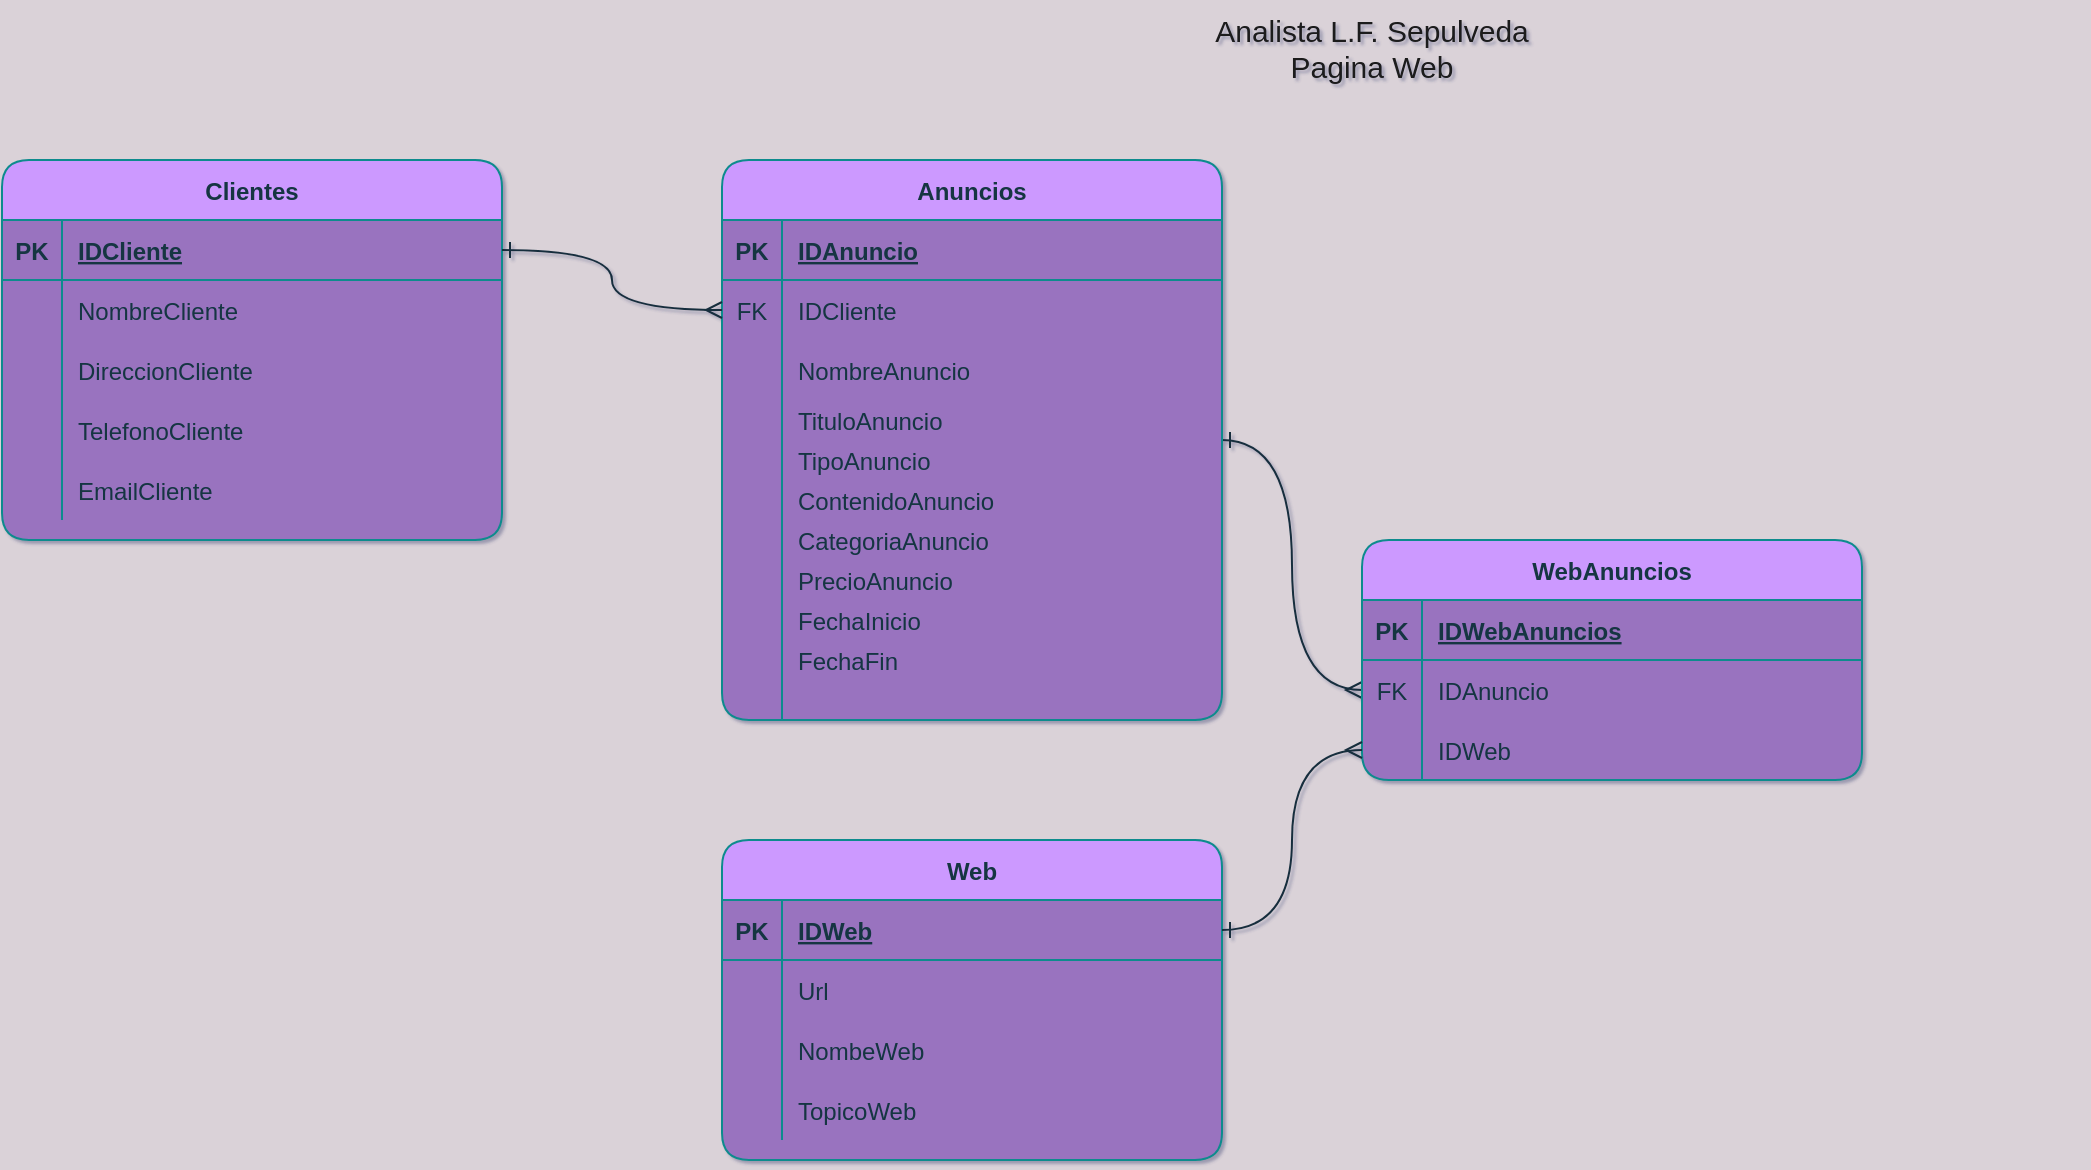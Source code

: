 <mxfile version="15.5.8" type="github">
  <diagram id="R2lEEEUBdFMjLlhIrx00" name="Page-1">
    <mxGraphModel dx="2146" dy="650" grid="1" gridSize="10" guides="1" tooltips="1" connect="1" arrows="1" fold="1" page="1" pageScale="1" pageWidth="850" pageHeight="1100" background="#DAD2D8" math="0" shadow="1" extFonts="Permanent Marker^https://fonts.googleapis.com/css?family=Permanent+Marker">
      <root>
        <mxCell id="0" />
        <mxCell id="1" parent="0" />
        <mxCell id="8X-OXVb_NeaaaaRVb3lo-3555" value="" style="edgeStyle=orthogonalEdgeStyle;curved=1;rounded=1;orthogonalLoop=1;jettySize=auto;html=1;fontColor=#1A1A1A;startArrow=ERone;startFill=0;endArrow=ERmany;endFill=0;strokeColor=#182E3E;entryX=0;entryY=0.5;entryDx=0;entryDy=0;" edge="1" parent="1" source="C-vyLk0tnHw3VtMMgP7b-2" target="8X-OXVb_NeaaaaRVb3lo-3525">
          <mxGeometry relative="1" as="geometry" />
        </mxCell>
        <mxCell id="C-vyLk0tnHw3VtMMgP7b-2" value="Anuncios" style="shape=table;startSize=30;container=1;collapsible=1;childLayout=tableLayout;fixedRows=1;rowLines=0;fontStyle=1;align=center;resizeLast=1;fillColor=#CC99FF;strokeColor=#0F8B8D;fontColor=#143642;rounded=1;gradientDirection=north;swimlaneFillColor=#9973BF;" parent="1" vertex="1">
          <mxGeometry x="-80" y="120" width="250" height="280" as="geometry" />
        </mxCell>
        <mxCell id="C-vyLk0tnHw3VtMMgP7b-3" value="" style="shape=partialRectangle;collapsible=0;dropTarget=0;pointerEvents=0;fillColor=none;points=[[0,0.5],[1,0.5]];portConstraint=eastwest;top=0;left=0;right=0;bottom=1;strokeColor=#0F8B8D;fontColor=#143642;rounded=1;" parent="C-vyLk0tnHw3VtMMgP7b-2" vertex="1">
          <mxGeometry y="30" width="250" height="30" as="geometry" />
        </mxCell>
        <mxCell id="C-vyLk0tnHw3VtMMgP7b-4" value="PK" style="shape=partialRectangle;overflow=hidden;connectable=0;fillColor=none;top=0;left=0;bottom=0;right=0;fontStyle=1;strokeColor=#0F8B8D;fontColor=#143642;rounded=1;" parent="C-vyLk0tnHw3VtMMgP7b-3" vertex="1">
          <mxGeometry width="30" height="30" as="geometry">
            <mxRectangle width="30" height="30" as="alternateBounds" />
          </mxGeometry>
        </mxCell>
        <mxCell id="C-vyLk0tnHw3VtMMgP7b-5" value="IDAnuncio" style="shape=partialRectangle;overflow=hidden;connectable=0;fillColor=none;top=0;left=0;bottom=0;right=0;align=left;spacingLeft=6;fontStyle=5;strokeColor=#0F8B8D;fontColor=#143642;rounded=1;" parent="C-vyLk0tnHw3VtMMgP7b-3" vertex="1">
          <mxGeometry x="30" width="220" height="30" as="geometry">
            <mxRectangle width="220" height="30" as="alternateBounds" />
          </mxGeometry>
        </mxCell>
        <mxCell id="C-vyLk0tnHw3VtMMgP7b-6" value="" style="shape=partialRectangle;collapsible=0;dropTarget=0;pointerEvents=0;fillColor=none;points=[[0,0.5],[1,0.5]];portConstraint=eastwest;top=0;left=0;right=0;bottom=0;strokeColor=#0F8B8D;fontColor=#143642;rounded=1;" parent="C-vyLk0tnHw3VtMMgP7b-2" vertex="1">
          <mxGeometry y="60" width="250" height="30" as="geometry" />
        </mxCell>
        <mxCell id="C-vyLk0tnHw3VtMMgP7b-7" value="FK" style="shape=partialRectangle;overflow=hidden;connectable=0;fillColor=none;top=0;left=0;bottom=0;right=0;strokeColor=#0F8B8D;fontColor=#143642;rounded=1;" parent="C-vyLk0tnHw3VtMMgP7b-6" vertex="1">
          <mxGeometry width="30" height="30" as="geometry">
            <mxRectangle width="30" height="30" as="alternateBounds" />
          </mxGeometry>
        </mxCell>
        <mxCell id="C-vyLk0tnHw3VtMMgP7b-8" value="IDCliente" style="shape=partialRectangle;overflow=hidden;connectable=0;fillColor=none;top=0;left=0;bottom=0;right=0;align=left;spacingLeft=6;strokeColor=#0F8B8D;fontColor=#143642;rounded=1;" parent="C-vyLk0tnHw3VtMMgP7b-6" vertex="1">
          <mxGeometry x="30" width="220" height="30" as="geometry">
            <mxRectangle width="220" height="30" as="alternateBounds" />
          </mxGeometry>
        </mxCell>
        <mxCell id="8X-OXVb_NeaaaaRVb3lo-75" value="" style="shape=partialRectangle;collapsible=0;dropTarget=0;pointerEvents=0;fillColor=none;points=[[0,0.5],[1,0.5]];portConstraint=eastwest;top=0;left=0;right=0;bottom=0;strokeColor=#0F8B8D;fontColor=#143642;rounded=1;" vertex="1" parent="C-vyLk0tnHw3VtMMgP7b-2">
          <mxGeometry y="90" width="250" height="30" as="geometry" />
        </mxCell>
        <mxCell id="8X-OXVb_NeaaaaRVb3lo-76" value="" style="shape=partialRectangle;overflow=hidden;connectable=0;fillColor=none;top=0;left=0;bottom=0;right=0;strokeColor=#0F8B8D;fontColor=#143642;rounded=1;" vertex="1" parent="8X-OXVb_NeaaaaRVb3lo-75">
          <mxGeometry width="30" height="30" as="geometry">
            <mxRectangle width="30" height="30" as="alternateBounds" />
          </mxGeometry>
        </mxCell>
        <mxCell id="8X-OXVb_NeaaaaRVb3lo-77" value="NombreAnuncio" style="shape=partialRectangle;overflow=hidden;connectable=0;fillColor=none;top=0;left=0;bottom=0;right=0;align=left;spacingLeft=6;strokeColor=#0F8B8D;fontColor=#143642;rounded=1;" vertex="1" parent="8X-OXVb_NeaaaaRVb3lo-75">
          <mxGeometry x="30" width="220" height="30" as="geometry">
            <mxRectangle width="220" height="30" as="alternateBounds" />
          </mxGeometry>
        </mxCell>
        <mxCell id="C-vyLk0tnHw3VtMMgP7b-9" value="" style="shape=partialRectangle;collapsible=0;dropTarget=0;pointerEvents=0;fillColor=none;points=[[0,0.5],[1,0.5]];portConstraint=eastwest;top=0;left=0;right=0;bottom=0;strokeColor=#0F8B8D;fontColor=#143642;rounded=1;" parent="C-vyLk0tnHw3VtMMgP7b-2" vertex="1">
          <mxGeometry y="120" width="250" height="20" as="geometry" />
        </mxCell>
        <mxCell id="C-vyLk0tnHw3VtMMgP7b-10" value="" style="shape=partialRectangle;overflow=hidden;connectable=0;fillColor=none;top=0;left=0;bottom=0;right=0;strokeColor=#0F8B8D;fontColor=#143642;rounded=1;" parent="C-vyLk0tnHw3VtMMgP7b-9" vertex="1">
          <mxGeometry width="30" height="20" as="geometry">
            <mxRectangle width="30" height="20" as="alternateBounds" />
          </mxGeometry>
        </mxCell>
        <mxCell id="C-vyLk0tnHw3VtMMgP7b-11" value="TituloAnuncio    " style="shape=partialRectangle;overflow=hidden;connectable=0;fillColor=none;top=0;left=0;bottom=0;right=0;align=left;spacingLeft=6;strokeColor=#0F8B8D;fontColor=#143642;rounded=1;" parent="C-vyLk0tnHw3VtMMgP7b-9" vertex="1">
          <mxGeometry x="30" width="220" height="20" as="geometry">
            <mxRectangle width="220" height="20" as="alternateBounds" />
          </mxGeometry>
        </mxCell>
        <mxCell id="8X-OXVb_NeaaaaRVb3lo-47" value="" style="shape=partialRectangle;collapsible=0;dropTarget=0;pointerEvents=0;fillColor=none;points=[[0,0.5],[1,0.5]];portConstraint=eastwest;top=0;left=0;right=0;bottom=0;strokeColor=#0F8B8D;fontColor=#143642;rounded=1;" vertex="1" parent="C-vyLk0tnHw3VtMMgP7b-2">
          <mxGeometry y="140" width="250" height="20" as="geometry" />
        </mxCell>
        <mxCell id="8X-OXVb_NeaaaaRVb3lo-48" value="" style="shape=partialRectangle;overflow=hidden;connectable=0;fillColor=none;top=0;left=0;bottom=0;right=0;strokeColor=#0F8B8D;fontColor=#143642;rounded=1;" vertex="1" parent="8X-OXVb_NeaaaaRVb3lo-47">
          <mxGeometry width="30" height="20" as="geometry">
            <mxRectangle width="30" height="20" as="alternateBounds" />
          </mxGeometry>
        </mxCell>
        <mxCell id="8X-OXVb_NeaaaaRVb3lo-49" value="TipoAnuncio" style="shape=partialRectangle;overflow=hidden;connectable=0;fillColor=none;top=0;left=0;bottom=0;right=0;align=left;spacingLeft=6;strokeColor=#0F8B8D;fontColor=#143642;rounded=1;" vertex="1" parent="8X-OXVb_NeaaaaRVb3lo-47">
          <mxGeometry x="30" width="220" height="20" as="geometry">
            <mxRectangle width="220" height="20" as="alternateBounds" />
          </mxGeometry>
        </mxCell>
        <mxCell id="8X-OXVb_NeaaaaRVb3lo-50" value="" style="shape=partialRectangle;collapsible=0;dropTarget=0;pointerEvents=0;fillColor=none;points=[[0,0.5],[1,0.5]];portConstraint=eastwest;top=0;left=0;right=0;bottom=0;strokeColor=#0F8B8D;fontColor=#143642;rounded=1;" vertex="1" parent="C-vyLk0tnHw3VtMMgP7b-2">
          <mxGeometry y="160" width="250" height="20" as="geometry" />
        </mxCell>
        <mxCell id="8X-OXVb_NeaaaaRVb3lo-51" value="" style="shape=partialRectangle;overflow=hidden;connectable=0;fillColor=none;top=0;left=0;bottom=0;right=0;strokeColor=#0F8B8D;fontColor=#143642;rounded=1;" vertex="1" parent="8X-OXVb_NeaaaaRVb3lo-50">
          <mxGeometry width="30" height="20" as="geometry">
            <mxRectangle width="30" height="20" as="alternateBounds" />
          </mxGeometry>
        </mxCell>
        <mxCell id="8X-OXVb_NeaaaaRVb3lo-52" value="ContenidoAnuncio" style="shape=partialRectangle;overflow=hidden;connectable=0;fillColor=none;top=0;left=0;bottom=0;right=0;align=left;spacingLeft=6;strokeColor=#0F8B8D;fontColor=#143642;rounded=1;" vertex="1" parent="8X-OXVb_NeaaaaRVb3lo-50">
          <mxGeometry x="30" width="220" height="20" as="geometry">
            <mxRectangle width="220" height="20" as="alternateBounds" />
          </mxGeometry>
        </mxCell>
        <mxCell id="8X-OXVb_NeaaaaRVb3lo-53" value="" style="shape=partialRectangle;collapsible=0;dropTarget=0;pointerEvents=0;fillColor=none;points=[[0,0.5],[1,0.5]];portConstraint=eastwest;top=0;left=0;right=0;bottom=0;strokeColor=#0F8B8D;fontColor=#143642;rounded=1;" vertex="1" parent="C-vyLk0tnHw3VtMMgP7b-2">
          <mxGeometry y="180" width="250" height="20" as="geometry" />
        </mxCell>
        <mxCell id="8X-OXVb_NeaaaaRVb3lo-54" value="" style="shape=partialRectangle;overflow=hidden;connectable=0;fillColor=none;top=0;left=0;bottom=0;right=0;strokeColor=#0F8B8D;fontColor=#143642;rounded=1;" vertex="1" parent="8X-OXVb_NeaaaaRVb3lo-53">
          <mxGeometry width="30" height="20" as="geometry">
            <mxRectangle width="30" height="20" as="alternateBounds" />
          </mxGeometry>
        </mxCell>
        <mxCell id="8X-OXVb_NeaaaaRVb3lo-55" value="CategoriaAnuncio" style="shape=partialRectangle;overflow=hidden;connectable=0;fillColor=none;top=0;left=0;bottom=0;right=0;align=left;spacingLeft=6;strokeColor=#0F8B8D;fontColor=#143642;rounded=1;" vertex="1" parent="8X-OXVb_NeaaaaRVb3lo-53">
          <mxGeometry x="30" width="220" height="20" as="geometry">
            <mxRectangle width="220" height="20" as="alternateBounds" />
          </mxGeometry>
        </mxCell>
        <mxCell id="8X-OXVb_NeaaaaRVb3lo-56" value="" style="shape=partialRectangle;collapsible=0;dropTarget=0;pointerEvents=0;fillColor=none;points=[[0,0.5],[1,0.5]];portConstraint=eastwest;top=0;left=0;right=0;bottom=0;strokeColor=#0F8B8D;fontColor=#143642;rounded=1;" vertex="1" parent="C-vyLk0tnHw3VtMMgP7b-2">
          <mxGeometry y="200" width="250" height="20" as="geometry" />
        </mxCell>
        <mxCell id="8X-OXVb_NeaaaaRVb3lo-57" value="" style="shape=partialRectangle;overflow=hidden;connectable=0;fillColor=none;top=0;left=0;bottom=0;right=0;strokeColor=#0F8B8D;fontColor=#143642;rounded=1;" vertex="1" parent="8X-OXVb_NeaaaaRVb3lo-56">
          <mxGeometry width="30" height="20" as="geometry">
            <mxRectangle width="30" height="20" as="alternateBounds" />
          </mxGeometry>
        </mxCell>
        <mxCell id="8X-OXVb_NeaaaaRVb3lo-58" value="PrecioAnuncio" style="shape=partialRectangle;overflow=hidden;connectable=0;fillColor=none;top=0;left=0;bottom=0;right=0;align=left;spacingLeft=6;strokeColor=#0F8B8D;fontColor=#143642;rounded=1;" vertex="1" parent="8X-OXVb_NeaaaaRVb3lo-56">
          <mxGeometry x="30" width="220" height="20" as="geometry">
            <mxRectangle width="220" height="20" as="alternateBounds" />
          </mxGeometry>
        </mxCell>
        <mxCell id="8X-OXVb_NeaaaaRVb3lo-59" value="" style="shape=partialRectangle;collapsible=0;dropTarget=0;pointerEvents=0;fillColor=none;points=[[0,0.5],[1,0.5]];portConstraint=eastwest;top=0;left=0;right=0;bottom=0;strokeColor=#0F8B8D;fontColor=#143642;rounded=1;" vertex="1" parent="C-vyLk0tnHw3VtMMgP7b-2">
          <mxGeometry y="220" width="250" height="20" as="geometry" />
        </mxCell>
        <mxCell id="8X-OXVb_NeaaaaRVb3lo-60" value="" style="shape=partialRectangle;overflow=hidden;connectable=0;fillColor=none;top=0;left=0;bottom=0;right=0;strokeColor=#0F8B8D;fontColor=#143642;rounded=1;" vertex="1" parent="8X-OXVb_NeaaaaRVb3lo-59">
          <mxGeometry width="30" height="20" as="geometry">
            <mxRectangle width="30" height="20" as="alternateBounds" />
          </mxGeometry>
        </mxCell>
        <mxCell id="8X-OXVb_NeaaaaRVb3lo-61" value="FechaInicio" style="shape=partialRectangle;overflow=hidden;connectable=0;fillColor=none;top=0;left=0;bottom=0;right=0;align=left;spacingLeft=6;strokeColor=#0F8B8D;fontColor=#143642;rounded=1;" vertex="1" parent="8X-OXVb_NeaaaaRVb3lo-59">
          <mxGeometry x="30" width="220" height="20" as="geometry">
            <mxRectangle width="220" height="20" as="alternateBounds" />
          </mxGeometry>
        </mxCell>
        <mxCell id="8X-OXVb_NeaaaaRVb3lo-62" value="" style="shape=partialRectangle;collapsible=0;dropTarget=0;pointerEvents=0;fillColor=none;points=[[0,0.5],[1,0.5]];portConstraint=eastwest;top=0;left=0;right=0;bottom=0;strokeColor=#0F8B8D;fontColor=#143642;rounded=1;" vertex="1" parent="C-vyLk0tnHw3VtMMgP7b-2">
          <mxGeometry y="240" width="250" height="20" as="geometry" />
        </mxCell>
        <mxCell id="8X-OXVb_NeaaaaRVb3lo-63" value="" style="shape=partialRectangle;overflow=hidden;connectable=0;fillColor=none;top=0;left=0;bottom=0;right=0;strokeColor=#0F8B8D;fontColor=#143642;rounded=1;" vertex="1" parent="8X-OXVb_NeaaaaRVb3lo-62">
          <mxGeometry width="30" height="20" as="geometry">
            <mxRectangle width="30" height="20" as="alternateBounds" />
          </mxGeometry>
        </mxCell>
        <mxCell id="8X-OXVb_NeaaaaRVb3lo-64" value="FechaFin" style="shape=partialRectangle;overflow=hidden;connectable=0;fillColor=none;top=0;left=0;bottom=0;right=0;align=left;spacingLeft=6;strokeColor=#0F8B8D;fontColor=#143642;rounded=1;" vertex="1" parent="8X-OXVb_NeaaaaRVb3lo-62">
          <mxGeometry x="30" width="220" height="20" as="geometry">
            <mxRectangle width="220" height="20" as="alternateBounds" />
          </mxGeometry>
        </mxCell>
        <mxCell id="8X-OXVb_NeaaaaRVb3lo-68" value="" style="shape=partialRectangle;collapsible=0;dropTarget=0;pointerEvents=0;fillColor=none;points=[[0,0.5],[1,0.5]];portConstraint=eastwest;top=0;left=0;right=0;bottom=0;strokeColor=#0F8B8D;fontColor=#143642;rounded=1;" vertex="1" parent="C-vyLk0tnHw3VtMMgP7b-2">
          <mxGeometry y="260" width="250" height="20" as="geometry" />
        </mxCell>
        <mxCell id="8X-OXVb_NeaaaaRVb3lo-69" value="" style="shape=partialRectangle;overflow=hidden;connectable=0;fillColor=none;top=0;left=0;bottom=0;right=0;strokeColor=#0F8B8D;fontColor=#143642;rounded=1;" vertex="1" parent="8X-OXVb_NeaaaaRVb3lo-68">
          <mxGeometry width="30" height="20" as="geometry">
            <mxRectangle width="30" height="20" as="alternateBounds" />
          </mxGeometry>
        </mxCell>
        <mxCell id="8X-OXVb_NeaaaaRVb3lo-70" value="" style="shape=partialRectangle;overflow=hidden;connectable=0;fillColor=none;top=0;left=0;bottom=0;right=0;align=left;spacingLeft=6;strokeColor=#0F8B8D;fontColor=#143642;rounded=1;" vertex="1" parent="8X-OXVb_NeaaaaRVb3lo-68">
          <mxGeometry x="30" width="220" height="20" as="geometry">
            <mxRectangle width="220" height="20" as="alternateBounds" />
          </mxGeometry>
        </mxCell>
        <mxCell id="C-vyLk0tnHw3VtMMgP7b-13" value="Web" style="shape=table;startSize=30;container=1;collapsible=1;childLayout=tableLayout;fixedRows=1;rowLines=0;fontStyle=1;align=center;resizeLast=1;fillColor=#CC99FF;strokeColor=#0F8B8D;fontColor=#143642;rounded=1;swimlaneFillColor=#9973BF;" parent="1" vertex="1">
          <mxGeometry x="-80" y="460" width="250" height="160" as="geometry">
            <mxRectangle x="500" y="120" width="60" height="30" as="alternateBounds" />
          </mxGeometry>
        </mxCell>
        <mxCell id="C-vyLk0tnHw3VtMMgP7b-14" value="" style="shape=partialRectangle;collapsible=0;dropTarget=0;pointerEvents=0;fillColor=none;points=[[0,0.5],[1,0.5]];portConstraint=eastwest;top=0;left=0;right=0;bottom=1;strokeColor=#0F8B8D;fontColor=#143642;rounded=1;" parent="C-vyLk0tnHw3VtMMgP7b-13" vertex="1">
          <mxGeometry y="30" width="250" height="30" as="geometry" />
        </mxCell>
        <mxCell id="C-vyLk0tnHw3VtMMgP7b-15" value="PK" style="shape=partialRectangle;overflow=hidden;connectable=0;fillColor=none;top=0;left=0;bottom=0;right=0;fontStyle=1;strokeColor=#0F8B8D;fontColor=#143642;rounded=1;" parent="C-vyLk0tnHw3VtMMgP7b-14" vertex="1">
          <mxGeometry width="30" height="30" as="geometry">
            <mxRectangle width="30" height="30" as="alternateBounds" />
          </mxGeometry>
        </mxCell>
        <mxCell id="C-vyLk0tnHw3VtMMgP7b-16" value="IDWeb" style="shape=partialRectangle;overflow=hidden;connectable=0;fillColor=none;top=0;left=0;bottom=0;right=0;align=left;spacingLeft=6;fontStyle=5;strokeColor=#0F8B8D;fontColor=#143642;rounded=1;" parent="C-vyLk0tnHw3VtMMgP7b-14" vertex="1">
          <mxGeometry x="30" width="220" height="30" as="geometry">
            <mxRectangle width="220" height="30" as="alternateBounds" />
          </mxGeometry>
        </mxCell>
        <mxCell id="C-vyLk0tnHw3VtMMgP7b-17" value="" style="shape=partialRectangle;collapsible=0;dropTarget=0;pointerEvents=0;fillColor=none;points=[[0,0.5],[1,0.5]];portConstraint=eastwest;top=0;left=0;right=0;bottom=0;strokeColor=#0F8B8D;fontColor=#143642;rounded=1;" parent="C-vyLk0tnHw3VtMMgP7b-13" vertex="1">
          <mxGeometry y="60" width="250" height="30" as="geometry" />
        </mxCell>
        <mxCell id="C-vyLk0tnHw3VtMMgP7b-18" value="" style="shape=partialRectangle;overflow=hidden;connectable=0;fillColor=none;top=0;left=0;bottom=0;right=0;strokeColor=#0F8B8D;fontColor=#143642;rounded=1;" parent="C-vyLk0tnHw3VtMMgP7b-17" vertex="1">
          <mxGeometry width="30" height="30" as="geometry">
            <mxRectangle width="30" height="30" as="alternateBounds" />
          </mxGeometry>
        </mxCell>
        <mxCell id="C-vyLk0tnHw3VtMMgP7b-19" value="Url    " style="shape=partialRectangle;overflow=hidden;connectable=0;fillColor=none;top=0;left=0;bottom=0;right=0;align=left;spacingLeft=6;strokeColor=#0F8B8D;fontColor=#143642;rounded=1;" parent="C-vyLk0tnHw3VtMMgP7b-17" vertex="1">
          <mxGeometry x="30" width="220" height="30" as="geometry">
            <mxRectangle width="220" height="30" as="alternateBounds" />
          </mxGeometry>
        </mxCell>
        <mxCell id="C-vyLk0tnHw3VtMMgP7b-20" value="" style="shape=partialRectangle;collapsible=0;dropTarget=0;pointerEvents=0;fillColor=none;points=[[0,0.5],[1,0.5]];portConstraint=eastwest;top=0;left=0;right=0;bottom=0;strokeColor=#0F8B8D;fontColor=#143642;rounded=1;" parent="C-vyLk0tnHw3VtMMgP7b-13" vertex="1">
          <mxGeometry y="90" width="250" height="30" as="geometry" />
        </mxCell>
        <mxCell id="C-vyLk0tnHw3VtMMgP7b-21" value="" style="shape=partialRectangle;overflow=hidden;connectable=0;fillColor=none;top=0;left=0;bottom=0;right=0;strokeColor=#0F8B8D;fontColor=#143642;rounded=1;" parent="C-vyLk0tnHw3VtMMgP7b-20" vertex="1">
          <mxGeometry width="30" height="30" as="geometry">
            <mxRectangle width="30" height="30" as="alternateBounds" />
          </mxGeometry>
        </mxCell>
        <mxCell id="C-vyLk0tnHw3VtMMgP7b-22" value="NombeWeb    " style="shape=partialRectangle;overflow=hidden;connectable=0;fillColor=none;top=0;left=0;bottom=0;right=0;align=left;spacingLeft=6;strokeColor=#0F8B8D;fontColor=#143642;rounded=1;" parent="C-vyLk0tnHw3VtMMgP7b-20" vertex="1">
          <mxGeometry x="30" width="220" height="30" as="geometry">
            <mxRectangle width="220" height="30" as="alternateBounds" />
          </mxGeometry>
        </mxCell>
        <mxCell id="8X-OXVb_NeaaaaRVb3lo-35" value="" style="shape=partialRectangle;collapsible=0;dropTarget=0;pointerEvents=0;fillColor=none;points=[[0,0.5],[1,0.5]];portConstraint=eastwest;top=0;left=0;right=0;bottom=0;strokeColor=#0F8B8D;fontColor=#143642;rounded=1;" vertex="1" parent="C-vyLk0tnHw3VtMMgP7b-13">
          <mxGeometry y="120" width="250" height="30" as="geometry" />
        </mxCell>
        <mxCell id="8X-OXVb_NeaaaaRVb3lo-36" value="" style="shape=partialRectangle;overflow=hidden;connectable=0;fillColor=none;top=0;left=0;bottom=0;right=0;strokeColor=#0F8B8D;fontColor=#143642;rounded=1;" vertex="1" parent="8X-OXVb_NeaaaaRVb3lo-35">
          <mxGeometry width="30" height="30" as="geometry">
            <mxRectangle width="30" height="30" as="alternateBounds" />
          </mxGeometry>
        </mxCell>
        <mxCell id="8X-OXVb_NeaaaaRVb3lo-37" value="TopicoWeb" style="shape=partialRectangle;overflow=hidden;connectable=0;fillColor=none;top=0;left=0;bottom=0;right=0;align=left;spacingLeft=6;strokeColor=#0F8B8D;fontColor=#143642;rounded=1;" vertex="1" parent="8X-OXVb_NeaaaaRVb3lo-35">
          <mxGeometry x="30" width="220" height="30" as="geometry">
            <mxRectangle width="220" height="30" as="alternateBounds" />
          </mxGeometry>
        </mxCell>
        <mxCell id="C-vyLk0tnHw3VtMMgP7b-23" value="Clientes" style="shape=table;startSize=30;container=1;collapsible=1;childLayout=tableLayout;fixedRows=1;rowLines=0;fontStyle=1;align=center;resizeLast=1;fillColor=#CC99FF;strokeColor=#0F8B8D;fontColor=#143642;rounded=1;swimlaneFillColor=#9973BF;" parent="1" vertex="1">
          <mxGeometry x="-440" y="120" width="250" height="190" as="geometry">
            <mxRectangle x="-180" y="150" width="80" height="30" as="alternateBounds" />
          </mxGeometry>
        </mxCell>
        <mxCell id="C-vyLk0tnHw3VtMMgP7b-24" value="" style="shape=partialRectangle;collapsible=0;dropTarget=0;pointerEvents=0;fillColor=none;points=[[0,0.5],[1,0.5]];portConstraint=eastwest;top=0;left=0;right=0;bottom=1;strokeColor=#0F8B8D;fontColor=#143642;rounded=1;" parent="C-vyLk0tnHw3VtMMgP7b-23" vertex="1">
          <mxGeometry y="30" width="250" height="30" as="geometry" />
        </mxCell>
        <mxCell id="C-vyLk0tnHw3VtMMgP7b-25" value="PK" style="shape=partialRectangle;overflow=hidden;connectable=0;fillColor=none;top=0;left=0;bottom=0;right=0;fontStyle=1;strokeColor=#0F8B8D;fontColor=#143642;rounded=1;" parent="C-vyLk0tnHw3VtMMgP7b-24" vertex="1">
          <mxGeometry width="30" height="30" as="geometry">
            <mxRectangle width="30" height="30" as="alternateBounds" />
          </mxGeometry>
        </mxCell>
        <mxCell id="C-vyLk0tnHw3VtMMgP7b-26" value="IDCliente" style="shape=partialRectangle;overflow=hidden;connectable=0;fillColor=none;top=0;left=0;bottom=0;right=0;align=left;spacingLeft=6;fontStyle=5;strokeColor=#0F8B8D;fontColor=#143642;rounded=1;" parent="C-vyLk0tnHw3VtMMgP7b-24" vertex="1">
          <mxGeometry x="30" width="220" height="30" as="geometry">
            <mxRectangle width="220" height="30" as="alternateBounds" />
          </mxGeometry>
        </mxCell>
        <mxCell id="C-vyLk0tnHw3VtMMgP7b-27" value="" style="shape=partialRectangle;collapsible=0;dropTarget=0;pointerEvents=0;fillColor=none;points=[[0,0.5],[1,0.5]];portConstraint=eastwest;top=0;left=0;right=0;bottom=0;strokeColor=#0F8B8D;fontColor=#143642;rounded=1;" parent="C-vyLk0tnHw3VtMMgP7b-23" vertex="1">
          <mxGeometry y="60" width="250" height="30" as="geometry" />
        </mxCell>
        <mxCell id="C-vyLk0tnHw3VtMMgP7b-28" value="" style="shape=partialRectangle;overflow=hidden;connectable=0;fillColor=none;top=0;left=0;bottom=0;right=0;strokeColor=#0F8B8D;fontColor=#143642;rounded=1;" parent="C-vyLk0tnHw3VtMMgP7b-27" vertex="1">
          <mxGeometry width="30" height="30" as="geometry">
            <mxRectangle width="30" height="30" as="alternateBounds" />
          </mxGeometry>
        </mxCell>
        <mxCell id="C-vyLk0tnHw3VtMMgP7b-29" value="NombreCliente    " style="shape=partialRectangle;overflow=hidden;connectable=0;fillColor=none;top=0;left=0;bottom=0;right=0;align=left;spacingLeft=6;strokeColor=#0F8B8D;fontColor=#143642;rounded=1;" parent="C-vyLk0tnHw3VtMMgP7b-27" vertex="1">
          <mxGeometry x="30" width="220" height="30" as="geometry">
            <mxRectangle width="220" height="30" as="alternateBounds" />
          </mxGeometry>
        </mxCell>
        <mxCell id="8X-OXVb_NeaaaaRVb3lo-38" value="" style="shape=partialRectangle;collapsible=0;dropTarget=0;pointerEvents=0;fillColor=none;points=[[0,0.5],[1,0.5]];portConstraint=eastwest;top=0;left=0;right=0;bottom=0;strokeColor=#0F8B8D;fontColor=#143642;rounded=1;" vertex="1" parent="C-vyLk0tnHw3VtMMgP7b-23">
          <mxGeometry y="90" width="250" height="30" as="geometry" />
        </mxCell>
        <mxCell id="8X-OXVb_NeaaaaRVb3lo-39" value="" style="shape=partialRectangle;overflow=hidden;connectable=0;fillColor=none;top=0;left=0;bottom=0;right=0;strokeColor=#0F8B8D;fontColor=#143642;rounded=1;" vertex="1" parent="8X-OXVb_NeaaaaRVb3lo-38">
          <mxGeometry width="30" height="30" as="geometry">
            <mxRectangle width="30" height="30" as="alternateBounds" />
          </mxGeometry>
        </mxCell>
        <mxCell id="8X-OXVb_NeaaaaRVb3lo-40" value="DireccionCliente" style="shape=partialRectangle;overflow=hidden;connectable=0;fillColor=none;top=0;left=0;bottom=0;right=0;align=left;spacingLeft=6;strokeColor=#0F8B8D;fontColor=#143642;rounded=1;" vertex="1" parent="8X-OXVb_NeaaaaRVb3lo-38">
          <mxGeometry x="30" width="220" height="30" as="geometry">
            <mxRectangle width="220" height="30" as="alternateBounds" />
          </mxGeometry>
        </mxCell>
        <mxCell id="8X-OXVb_NeaaaaRVb3lo-41" value="" style="shape=partialRectangle;collapsible=0;dropTarget=0;pointerEvents=0;fillColor=none;points=[[0,0.5],[1,0.5]];portConstraint=eastwest;top=0;left=0;right=0;bottom=0;strokeColor=#0F8B8D;fontColor=#143642;rounded=1;" vertex="1" parent="C-vyLk0tnHw3VtMMgP7b-23">
          <mxGeometry y="120" width="250" height="30" as="geometry" />
        </mxCell>
        <mxCell id="8X-OXVb_NeaaaaRVb3lo-42" value="" style="shape=partialRectangle;overflow=hidden;connectable=0;fillColor=none;top=0;left=0;bottom=0;right=0;strokeColor=#0F8B8D;fontColor=#143642;rounded=1;" vertex="1" parent="8X-OXVb_NeaaaaRVb3lo-41">
          <mxGeometry width="30" height="30" as="geometry">
            <mxRectangle width="30" height="30" as="alternateBounds" />
          </mxGeometry>
        </mxCell>
        <mxCell id="8X-OXVb_NeaaaaRVb3lo-43" value="TelefonoCliente" style="shape=partialRectangle;overflow=hidden;connectable=0;fillColor=none;top=0;left=0;bottom=0;right=0;align=left;spacingLeft=6;strokeColor=#0F8B8D;fontColor=#143642;rounded=1;" vertex="1" parent="8X-OXVb_NeaaaaRVb3lo-41">
          <mxGeometry x="30" width="220" height="30" as="geometry">
            <mxRectangle width="220" height="30" as="alternateBounds" />
          </mxGeometry>
        </mxCell>
        <mxCell id="8X-OXVb_NeaaaaRVb3lo-44" value="" style="shape=partialRectangle;collapsible=0;dropTarget=0;pointerEvents=0;fillColor=none;points=[[0,0.5],[1,0.5]];portConstraint=eastwest;top=0;left=0;right=0;bottom=0;strokeColor=#0F8B8D;fontColor=#143642;rounded=1;" vertex="1" parent="C-vyLk0tnHw3VtMMgP7b-23">
          <mxGeometry y="150" width="250" height="30" as="geometry" />
        </mxCell>
        <mxCell id="8X-OXVb_NeaaaaRVb3lo-45" value="" style="shape=partialRectangle;overflow=hidden;connectable=0;fillColor=none;top=0;left=0;bottom=0;right=0;strokeColor=#0F8B8D;fontColor=#143642;rounded=1;" vertex="1" parent="8X-OXVb_NeaaaaRVb3lo-44">
          <mxGeometry width="30" height="30" as="geometry">
            <mxRectangle width="30" height="30" as="alternateBounds" />
          </mxGeometry>
        </mxCell>
        <mxCell id="8X-OXVb_NeaaaaRVb3lo-46" value="EmailCliente" style="shape=partialRectangle;overflow=hidden;connectable=0;fillColor=none;top=0;left=0;bottom=0;right=0;align=left;spacingLeft=6;strokeColor=#0F8B8D;fontColor=#143642;rounded=1;" vertex="1" parent="8X-OXVb_NeaaaaRVb3lo-44">
          <mxGeometry x="30" width="220" height="30" as="geometry">
            <mxRectangle width="220" height="30" as="alternateBounds" />
          </mxGeometry>
        </mxCell>
        <mxCell id="8X-OXVb_NeaaaaRVb3lo-74" style="edgeStyle=orthogonalEdgeStyle;curved=1;rounded=1;orthogonalLoop=1;jettySize=auto;html=1;fontColor=#1A1A1A;strokeColor=#182E3E;entryX=0;entryY=0.5;entryDx=0;entryDy=0;startArrow=ERone;startFill=0;endArrow=ERmany;endFill=0;" edge="1" parent="1" source="C-vyLk0tnHw3VtMMgP7b-24" target="C-vyLk0tnHw3VtMMgP7b-6">
          <mxGeometry relative="1" as="geometry" />
        </mxCell>
        <mxCell id="8X-OXVb_NeaaaaRVb3lo-3521" value="WebAnuncios" style="shape=table;startSize=30;container=1;collapsible=1;childLayout=tableLayout;fixedRows=1;rowLines=0;fontStyle=1;align=center;resizeLast=1;fillColor=#CC99FF;strokeColor=#0F8B8D;fontColor=#143642;rounded=1;gradientDirection=north;swimlaneFillColor=#9973BF;" vertex="1" parent="1">
          <mxGeometry x="240" y="310" width="250" height="120" as="geometry" />
        </mxCell>
        <mxCell id="8X-OXVb_NeaaaaRVb3lo-3522" value="" style="shape=partialRectangle;collapsible=0;dropTarget=0;pointerEvents=0;fillColor=none;points=[[0,0.5],[1,0.5]];portConstraint=eastwest;top=0;left=0;right=0;bottom=1;strokeColor=#0F8B8D;fontColor=#143642;rounded=1;" vertex="1" parent="8X-OXVb_NeaaaaRVb3lo-3521">
          <mxGeometry y="30" width="250" height="30" as="geometry" />
        </mxCell>
        <mxCell id="8X-OXVb_NeaaaaRVb3lo-3523" value="PK" style="shape=partialRectangle;overflow=hidden;connectable=0;fillColor=none;top=0;left=0;bottom=0;right=0;fontStyle=1;strokeColor=#0F8B8D;fontColor=#143642;rounded=1;" vertex="1" parent="8X-OXVb_NeaaaaRVb3lo-3522">
          <mxGeometry width="30" height="30" as="geometry">
            <mxRectangle width="30" height="30" as="alternateBounds" />
          </mxGeometry>
        </mxCell>
        <mxCell id="8X-OXVb_NeaaaaRVb3lo-3524" value="IDWebAnuncios" style="shape=partialRectangle;overflow=hidden;connectable=0;fillColor=none;top=0;left=0;bottom=0;right=0;align=left;spacingLeft=6;fontStyle=5;strokeColor=#0F8B8D;fontColor=#143642;rounded=1;" vertex="1" parent="8X-OXVb_NeaaaaRVb3lo-3522">
          <mxGeometry x="30" width="220" height="30" as="geometry">
            <mxRectangle width="220" height="30" as="alternateBounds" />
          </mxGeometry>
        </mxCell>
        <mxCell id="8X-OXVb_NeaaaaRVb3lo-3525" value="" style="shape=partialRectangle;collapsible=0;dropTarget=0;pointerEvents=0;fillColor=none;points=[[0,0.5],[1,0.5]];portConstraint=eastwest;top=0;left=0;right=0;bottom=0;strokeColor=#0F8B8D;fontColor=#143642;rounded=1;" vertex="1" parent="8X-OXVb_NeaaaaRVb3lo-3521">
          <mxGeometry y="60" width="250" height="30" as="geometry" />
        </mxCell>
        <mxCell id="8X-OXVb_NeaaaaRVb3lo-3526" value="FK" style="shape=partialRectangle;overflow=hidden;connectable=0;fillColor=none;top=0;left=0;bottom=0;right=0;strokeColor=#0F8B8D;fontColor=#143642;rounded=1;" vertex="1" parent="8X-OXVb_NeaaaaRVb3lo-3525">
          <mxGeometry width="30" height="30" as="geometry">
            <mxRectangle width="30" height="30" as="alternateBounds" />
          </mxGeometry>
        </mxCell>
        <mxCell id="8X-OXVb_NeaaaaRVb3lo-3527" value="IDAnuncio" style="shape=partialRectangle;overflow=hidden;connectable=0;fillColor=none;top=0;left=0;bottom=0;right=0;align=left;spacingLeft=6;strokeColor=#0F8B8D;fontColor=#143642;rounded=1;" vertex="1" parent="8X-OXVb_NeaaaaRVb3lo-3525">
          <mxGeometry x="30" width="220" height="30" as="geometry">
            <mxRectangle width="220" height="30" as="alternateBounds" />
          </mxGeometry>
        </mxCell>
        <mxCell id="8X-OXVb_NeaaaaRVb3lo-3528" value="" style="shape=partialRectangle;collapsible=0;dropTarget=0;pointerEvents=0;fillColor=none;points=[[0,0.5],[1,0.5]];portConstraint=eastwest;top=0;left=0;right=0;bottom=0;strokeColor=#0F8B8D;fontColor=#143642;rounded=1;" vertex="1" parent="8X-OXVb_NeaaaaRVb3lo-3521">
          <mxGeometry y="90" width="250" height="30" as="geometry" />
        </mxCell>
        <mxCell id="8X-OXVb_NeaaaaRVb3lo-3529" value="" style="shape=partialRectangle;overflow=hidden;connectable=0;fillColor=none;top=0;left=0;bottom=0;right=0;strokeColor=#0F8B8D;fontColor=#143642;rounded=1;" vertex="1" parent="8X-OXVb_NeaaaaRVb3lo-3528">
          <mxGeometry width="30" height="30" as="geometry">
            <mxRectangle width="30" height="30" as="alternateBounds" />
          </mxGeometry>
        </mxCell>
        <mxCell id="8X-OXVb_NeaaaaRVb3lo-3530" value="IDWeb" style="shape=partialRectangle;overflow=hidden;connectable=0;fillColor=none;top=0;left=0;bottom=0;right=0;align=left;spacingLeft=6;strokeColor=#0F8B8D;fontColor=#143642;rounded=1;" vertex="1" parent="8X-OXVb_NeaaaaRVb3lo-3528">
          <mxGeometry x="30" width="220" height="30" as="geometry">
            <mxRectangle width="220" height="30" as="alternateBounds" />
          </mxGeometry>
        </mxCell>
        <mxCell id="8X-OXVb_NeaaaaRVb3lo-3556" style="edgeStyle=orthogonalEdgeStyle;curved=1;rounded=1;orthogonalLoop=1;jettySize=auto;html=1;entryX=0;entryY=0.5;entryDx=0;entryDy=0;fontColor=#1A1A1A;startArrow=ERone;startFill=0;endArrow=ERmany;endFill=0;strokeColor=#182E3E;" edge="1" parent="1" source="C-vyLk0tnHw3VtMMgP7b-14" target="8X-OXVb_NeaaaaRVb3lo-3528">
          <mxGeometry relative="1" as="geometry" />
        </mxCell>
        <mxCell id="8X-OXVb_NeaaaaRVb3lo-3557" value="Analista L.F. Sepulveda&#xa;Pagina Web&#xa;" style="text;strokeColor=none;fillColor=none;spacingLeft=4;spacingRight=4;overflow=hidden;rotatable=0;points=[[0,0.5],[1,0.5]];portConstraint=eastwest;fontSize=15;rounded=1;fontColor=#1A1A1A;align=center;" vertex="1" parent="1">
          <mxGeometry x="-110" y="40" width="710" height="70" as="geometry" />
        </mxCell>
      </root>
    </mxGraphModel>
  </diagram>
</mxfile>
